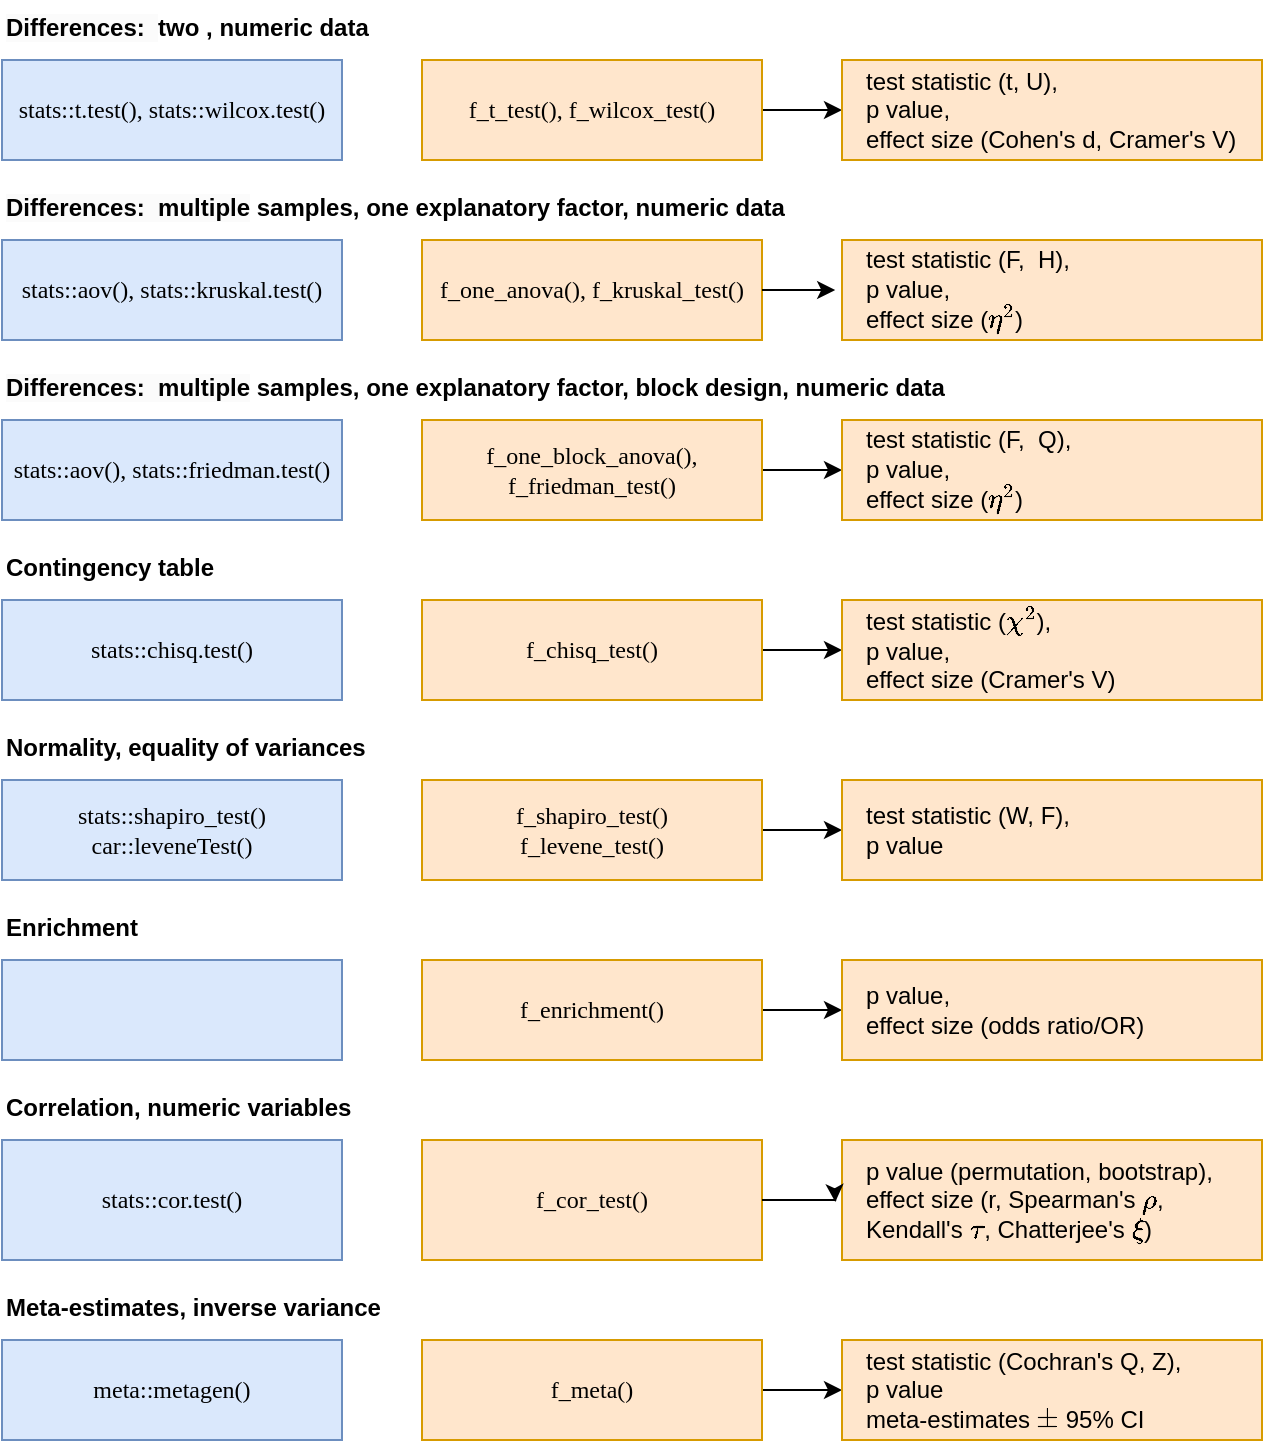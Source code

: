 <mxfile version="24.5.3" type="device">
  <diagram name="Page-1" id="q9fXiDbtFGfIFS3zPCDt">
    <mxGraphModel dx="810" dy="473" grid="1" gridSize="10" guides="1" tooltips="1" connect="1" arrows="1" fold="1" page="1" pageScale="1" pageWidth="690" pageHeight="980" math="1" shadow="0">
      <root>
        <mxCell id="0" />
        <mxCell id="1" parent="0" />
        <mxCell id="pUr-lWwEH94ndOfNJBwO-2" value="&lt;span style=&quot;color: rgb(0, 0, 0); font-family: Helvetica; font-size: 12px; font-style: normal; font-variant-ligatures: normal; font-variant-caps: normal; letter-spacing: normal; orphans: 2; text-align: center; text-indent: 0px; text-transform: none; widows: 2; word-spacing: 0px; -webkit-text-stroke-width: 0px; white-space: normal; background-color: rgb(251, 251, 251); text-decoration-thickness: initial; text-decoration-style: initial; text-decoration-color: initial; float: none; display: inline !important;&quot;&gt;Differences:&amp;nbsp;&amp;nbsp;&lt;/span&gt;&lt;span style=&quot;text-align: center;&quot;&gt;two , numeric data&lt;/span&gt;" style="text;whiteSpace=wrap;html=1;fontStyle=1" vertex="1" parent="1">
          <mxGeometry x="10" y="10" width="320" height="30" as="geometry" />
        </mxCell>
        <mxCell id="pUr-lWwEH94ndOfNJBwO-3" value="&lt;div&gt;&lt;font face=&quot;Lucida Console&quot;&gt;stats::t.test(), stats::wilcox.test()&lt;/font&gt;&lt;/div&gt;" style="rounded=0;whiteSpace=wrap;html=1;fillColor=#dae8fc;strokeColor=#6c8ebf;" vertex="1" parent="1">
          <mxGeometry x="10" y="40" width="170" height="50" as="geometry" />
        </mxCell>
        <mxCell id="pUr-lWwEH94ndOfNJBwO-58" style="edgeStyle=orthogonalEdgeStyle;rounded=0;orthogonalLoop=1;jettySize=auto;html=1;entryX=0;entryY=0.5;entryDx=0;entryDy=0;" edge="1" parent="1" source="pUr-lWwEH94ndOfNJBwO-4" target="pUr-lWwEH94ndOfNJBwO-5">
          <mxGeometry relative="1" as="geometry" />
        </mxCell>
        <mxCell id="pUr-lWwEH94ndOfNJBwO-4" value="&lt;div&gt;&lt;font face=&quot;Lucida Console&quot;&gt;f_t_test(), f_wilcox_test()&lt;/font&gt;&lt;/div&gt;" style="rounded=0;whiteSpace=wrap;html=1;fillColor=#ffe6cc;strokeColor=#d79b00;" vertex="1" parent="1">
          <mxGeometry x="220" y="40" width="170" height="50" as="geometry" />
        </mxCell>
        <mxCell id="pUr-lWwEH94ndOfNJBwO-5" value="test statistic (t, U),&amp;nbsp;&lt;div&gt;p value,&amp;nbsp;&lt;/div&gt;&lt;div&gt;effect size (Cohen&#39;s d, Cramer&#39;s V)&lt;/div&gt;" style="rounded=0;whiteSpace=wrap;html=1;align=left;spacingLeft=10;fillColor=#ffe6cc;strokeColor=#d79b00;" vertex="1" parent="1">
          <mxGeometry x="430" y="40" width="210" height="50" as="geometry" />
        </mxCell>
        <mxCell id="pUr-lWwEH94ndOfNJBwO-14" value="&lt;span style=&quot;color: rgb(0, 0, 0); font-family: Helvetica; font-size: 12px; font-style: normal; font-variant-ligatures: normal; font-variant-caps: normal; letter-spacing: normal; orphans: 2; text-align: center; text-indent: 0px; text-transform: none; widows: 2; word-spacing: 0px; -webkit-text-stroke-width: 0px; white-space: normal; background-color: rgb(251, 251, 251); text-decoration-thickness: initial; text-decoration-style: initial; text-decoration-color: initial; float: none; display: inline !important;&quot;&gt;Differences:&amp;nbsp; multiple&lt;/span&gt;&lt;span style=&quot;text-align: center;&quot;&gt;&amp;nbsp;samples, one explanatory factor, numeric data&lt;/span&gt;" style="text;whiteSpace=wrap;html=1;fontStyle=1" vertex="1" parent="1">
          <mxGeometry x="10" y="100" width="440" height="30" as="geometry" />
        </mxCell>
        <mxCell id="pUr-lWwEH94ndOfNJBwO-15" value="&lt;div&gt;&lt;font face=&quot;Lucida Console&quot;&gt;stats::aov(), stats::kruskal.test()&lt;/font&gt;&lt;/div&gt;" style="rounded=0;whiteSpace=wrap;html=1;fillColor=#dae8fc;strokeColor=#6c8ebf;" vertex="1" parent="1">
          <mxGeometry x="10" y="130" width="170" height="50" as="geometry" />
        </mxCell>
        <mxCell id="pUr-lWwEH94ndOfNJBwO-21" style="edgeStyle=orthogonalEdgeStyle;rounded=0;orthogonalLoop=1;jettySize=auto;html=1;exitX=1;exitY=0.5;exitDx=0;exitDy=0;" edge="1" parent="1" source="pUr-lWwEH94ndOfNJBwO-16">
          <mxGeometry relative="1" as="geometry">
            <mxPoint x="390" y="155" as="targetPoint" />
          </mxGeometry>
        </mxCell>
        <mxCell id="pUr-lWwEH94ndOfNJBwO-16" value="&lt;div&gt;&lt;font face=&quot;Lucida Console&quot;&gt;f_one_anova(), f_kruskal_test()&lt;/font&gt;&lt;/div&gt;" style="rounded=0;whiteSpace=wrap;html=1;fillColor=#ffe6cc;strokeColor=#d79b00;" vertex="1" parent="1">
          <mxGeometry x="220" y="130" width="170" height="50" as="geometry" />
        </mxCell>
        <mxCell id="pUr-lWwEH94ndOfNJBwO-17" value="test statistic (F,&amp;nbsp; H),&amp;nbsp;&lt;div&gt;p value,&amp;nbsp;&lt;/div&gt;&lt;div&gt;effect size (\(\eta^2\))&lt;/div&gt;" style="rounded=0;whiteSpace=wrap;html=1;align=left;spacingLeft=10;fillColor=#ffe6cc;strokeColor=#d79b00;" vertex="1" parent="1">
          <mxGeometry x="430" y="130" width="210" height="50" as="geometry" />
        </mxCell>
        <mxCell id="pUr-lWwEH94ndOfNJBwO-23" value="&lt;span style=&quot;color: rgb(0, 0, 0); font-family: Helvetica; font-size: 12px; font-style: normal; font-variant-ligatures: normal; font-variant-caps: normal; letter-spacing: normal; orphans: 2; text-align: center; text-indent: 0px; text-transform: none; widows: 2; word-spacing: 0px; -webkit-text-stroke-width: 0px; white-space: normal; background-color: rgb(251, 251, 251); text-decoration-thickness: initial; text-decoration-style: initial; text-decoration-color: initial; float: none; display: inline !important;&quot;&gt;Differences:&amp;nbsp; multiple&lt;/span&gt;&lt;span style=&quot;text-align: center;&quot;&gt;&amp;nbsp;samples, one explanatory factor, block design, numeric data&lt;/span&gt;" style="text;whiteSpace=wrap;html=1;fontStyle=1" vertex="1" parent="1">
          <mxGeometry x="10" y="190" width="500" height="30" as="geometry" />
        </mxCell>
        <mxCell id="pUr-lWwEH94ndOfNJBwO-24" value="&lt;div&gt;&lt;font face=&quot;Lucida Console&quot;&gt;stats::aov(), stats::friedman.test()&lt;/font&gt;&lt;/div&gt;" style="rounded=0;whiteSpace=wrap;html=1;fillColor=#dae8fc;strokeColor=#6c8ebf;" vertex="1" parent="1">
          <mxGeometry x="10" y="220" width="170" height="50" as="geometry" />
        </mxCell>
        <mxCell id="pUr-lWwEH94ndOfNJBwO-25" style="edgeStyle=orthogonalEdgeStyle;rounded=0;orthogonalLoop=1;jettySize=auto;html=1;exitX=1;exitY=0.5;exitDx=0;exitDy=0;" edge="1" parent="1" source="pUr-lWwEH94ndOfNJBwO-26">
          <mxGeometry relative="1" as="geometry">
            <mxPoint x="390" y="245" as="targetPoint" />
          </mxGeometry>
        </mxCell>
        <mxCell id="pUr-lWwEH94ndOfNJBwO-60" style="edgeStyle=orthogonalEdgeStyle;rounded=0;orthogonalLoop=1;jettySize=auto;html=1;entryX=0;entryY=0.5;entryDx=0;entryDy=0;" edge="1" parent="1" source="pUr-lWwEH94ndOfNJBwO-26" target="pUr-lWwEH94ndOfNJBwO-27">
          <mxGeometry relative="1" as="geometry" />
        </mxCell>
        <mxCell id="pUr-lWwEH94ndOfNJBwO-26" value="&lt;div&gt;&lt;span style=&quot;background-color: initial;&quot;&gt;&lt;font face=&quot;Lucida Console&quot;&gt;f_one_block_anova&lt;/font&gt;&lt;/span&gt;&lt;font face=&quot;Lucida Console&quot;&gt;(), f_friedman_test()&lt;/font&gt;&lt;/div&gt;" style="rounded=0;whiteSpace=wrap;html=1;fillColor=#ffe6cc;strokeColor=#d79b00;" vertex="1" parent="1">
          <mxGeometry x="220" y="220" width="170" height="50" as="geometry" />
        </mxCell>
        <mxCell id="pUr-lWwEH94ndOfNJBwO-27" value="test statistic (F,&amp;nbsp; Q),&amp;nbsp;&lt;div&gt;p value,&amp;nbsp;&lt;/div&gt;&lt;div&gt;effect size (\(\eta^2\))&lt;/div&gt;" style="rounded=0;whiteSpace=wrap;html=1;align=left;spacingLeft=10;fillColor=#ffe6cc;strokeColor=#d79b00;" vertex="1" parent="1">
          <mxGeometry x="430" y="220" width="210" height="50" as="geometry" />
        </mxCell>
        <mxCell id="pUr-lWwEH94ndOfNJBwO-28" value="&lt;div style=&quot;text-align: center;&quot;&gt;&lt;span style=&quot;background-color: initial;&quot;&gt;Contingency table&lt;/span&gt;&lt;/div&gt;" style="text;whiteSpace=wrap;html=1;fontStyle=1" vertex="1" parent="1">
          <mxGeometry x="10" y="280" width="500" height="30" as="geometry" />
        </mxCell>
        <mxCell id="pUr-lWwEH94ndOfNJBwO-29" value="&lt;div&gt;&lt;font face=&quot;Lucida Console&quot;&gt;stats::&lt;/font&gt;&lt;span style=&quot;background-color: initial;&quot;&gt;&lt;font face=&quot;Lucida Console&quot;&gt;chisq.test()&lt;/font&gt;&lt;/span&gt;&lt;/div&gt;" style="rounded=0;whiteSpace=wrap;html=1;fillColor=#dae8fc;strokeColor=#6c8ebf;" vertex="1" parent="1">
          <mxGeometry x="10" y="310" width="170" height="50" as="geometry" />
        </mxCell>
        <mxCell id="pUr-lWwEH94ndOfNJBwO-30" style="edgeStyle=orthogonalEdgeStyle;rounded=0;orthogonalLoop=1;jettySize=auto;html=1;exitX=1;exitY=0.5;exitDx=0;exitDy=0;" edge="1" parent="1" source="pUr-lWwEH94ndOfNJBwO-31">
          <mxGeometry relative="1" as="geometry">
            <mxPoint x="390" y="335" as="targetPoint" />
          </mxGeometry>
        </mxCell>
        <mxCell id="pUr-lWwEH94ndOfNJBwO-61" style="edgeStyle=orthogonalEdgeStyle;rounded=0;orthogonalLoop=1;jettySize=auto;html=1;exitX=1;exitY=0.5;exitDx=0;exitDy=0;entryX=0;entryY=0.5;entryDx=0;entryDy=0;" edge="1" parent="1" source="pUr-lWwEH94ndOfNJBwO-31" target="pUr-lWwEH94ndOfNJBwO-32">
          <mxGeometry relative="1" as="geometry" />
        </mxCell>
        <mxCell id="pUr-lWwEH94ndOfNJBwO-31" value="&lt;div&gt;&lt;font face=&quot;Lucida Console&quot;&gt;f_chisq_test()&lt;/font&gt;&lt;/div&gt;" style="rounded=0;whiteSpace=wrap;html=1;fillColor=#ffe6cc;strokeColor=#d79b00;" vertex="1" parent="1">
          <mxGeometry x="220" y="310" width="170" height="50" as="geometry" />
        </mxCell>
        <mxCell id="pUr-lWwEH94ndOfNJBwO-32" value="test statistic (\(\chi^2\)),&amp;nbsp;&lt;div&gt;p value,&amp;nbsp;&lt;/div&gt;&lt;div&gt;effect size (Cramer&#39;s V)&lt;/div&gt;" style="rounded=0;whiteSpace=wrap;html=1;align=left;spacingLeft=10;fillColor=#ffe6cc;strokeColor=#d79b00;" vertex="1" parent="1">
          <mxGeometry x="430" y="310" width="210" height="50" as="geometry" />
        </mxCell>
        <mxCell id="pUr-lWwEH94ndOfNJBwO-33" value="&lt;div style=&quot;text-align: center;&quot;&gt;&lt;span style=&quot;background-color: initial;&quot;&gt;Normality, equality of variances&lt;/span&gt;&lt;/div&gt;" style="text;whiteSpace=wrap;html=1;fontStyle=1" vertex="1" parent="1">
          <mxGeometry x="10" y="370" width="500" height="30" as="geometry" />
        </mxCell>
        <mxCell id="pUr-lWwEH94ndOfNJBwO-34" value="&lt;div&gt;&lt;font face=&quot;Lucida Console&quot;&gt;stats::shapiro_test&lt;/font&gt;&lt;span style=&quot;background-color: initial;&quot;&gt;&lt;font face=&quot;Lucida Console&quot;&gt;()&lt;/font&gt;&lt;/span&gt;&lt;/div&gt;&lt;div&gt;&lt;font face=&quot;Lucida Console&quot;&gt;car::&lt;/font&gt;&lt;span style=&quot;background-color: initial;&quot;&gt;&lt;font face=&quot;Lucida Console&quot;&gt;leveneTest()&lt;/font&gt;&lt;/span&gt;&lt;/div&gt;" style="rounded=0;whiteSpace=wrap;html=1;fillColor=#dae8fc;strokeColor=#6c8ebf;" vertex="1" parent="1">
          <mxGeometry x="10" y="400" width="170" height="50" as="geometry" />
        </mxCell>
        <mxCell id="pUr-lWwEH94ndOfNJBwO-35" style="edgeStyle=orthogonalEdgeStyle;rounded=0;orthogonalLoop=1;jettySize=auto;html=1;exitX=1;exitY=0.5;exitDx=0;exitDy=0;" edge="1" parent="1" source="pUr-lWwEH94ndOfNJBwO-36">
          <mxGeometry relative="1" as="geometry">
            <mxPoint x="390" y="425" as="targetPoint" />
          </mxGeometry>
        </mxCell>
        <mxCell id="pUr-lWwEH94ndOfNJBwO-62" style="edgeStyle=orthogonalEdgeStyle;rounded=0;orthogonalLoop=1;jettySize=auto;html=1;exitX=1;exitY=0.5;exitDx=0;exitDy=0;entryX=0;entryY=0.5;entryDx=0;entryDy=0;" edge="1" parent="1" source="pUr-lWwEH94ndOfNJBwO-36" target="pUr-lWwEH94ndOfNJBwO-37">
          <mxGeometry relative="1" as="geometry" />
        </mxCell>
        <mxCell id="pUr-lWwEH94ndOfNJBwO-36" value="&lt;div&gt;&lt;font face=&quot;Lucida Console&quot;&gt;f_shapiro_test()&lt;/font&gt;&lt;/div&gt;&lt;div&gt;&lt;font face=&quot;Lucida Console&quot;&gt;f_levene_test()&lt;/font&gt;&lt;/div&gt;" style="rounded=0;whiteSpace=wrap;html=1;fillColor=#ffe6cc;strokeColor=#d79b00;" vertex="1" parent="1">
          <mxGeometry x="220" y="400" width="170" height="50" as="geometry" />
        </mxCell>
        <mxCell id="pUr-lWwEH94ndOfNJBwO-37" value="test statistic (W, F),&amp;nbsp;&lt;div&gt;p value&amp;nbsp;&lt;/div&gt;" style="rounded=0;whiteSpace=wrap;html=1;align=left;spacingLeft=10;fillColor=#ffe6cc;strokeColor=#d79b00;" vertex="1" parent="1">
          <mxGeometry x="430" y="400" width="210" height="50" as="geometry" />
        </mxCell>
        <mxCell id="pUr-lWwEH94ndOfNJBwO-38" value="&lt;div style=&quot;text-align: center;&quot;&gt;&lt;span style=&quot;background-color: initial;&quot;&gt;Enrichment&lt;/span&gt;&lt;/div&gt;" style="text;whiteSpace=wrap;html=1;fontStyle=1" vertex="1" parent="1">
          <mxGeometry x="10" y="460" width="500" height="30" as="geometry" />
        </mxCell>
        <mxCell id="pUr-lWwEH94ndOfNJBwO-39" value="" style="rounded=0;whiteSpace=wrap;html=1;fillColor=#dae8fc;strokeColor=#6c8ebf;" vertex="1" parent="1">
          <mxGeometry x="10" y="490" width="170" height="50" as="geometry" />
        </mxCell>
        <mxCell id="pUr-lWwEH94ndOfNJBwO-40" style="edgeStyle=orthogonalEdgeStyle;rounded=0;orthogonalLoop=1;jettySize=auto;html=1;exitX=1;exitY=0.5;exitDx=0;exitDy=0;" edge="1" parent="1" source="pUr-lWwEH94ndOfNJBwO-41">
          <mxGeometry relative="1" as="geometry">
            <mxPoint x="390" y="515" as="targetPoint" />
          </mxGeometry>
        </mxCell>
        <mxCell id="pUr-lWwEH94ndOfNJBwO-63" style="edgeStyle=orthogonalEdgeStyle;rounded=0;orthogonalLoop=1;jettySize=auto;html=1;exitX=1;exitY=0.5;exitDx=0;exitDy=0;entryX=0;entryY=0.5;entryDx=0;entryDy=0;" edge="1" parent="1" source="pUr-lWwEH94ndOfNJBwO-41" target="pUr-lWwEH94ndOfNJBwO-42">
          <mxGeometry relative="1" as="geometry" />
        </mxCell>
        <mxCell id="pUr-lWwEH94ndOfNJBwO-41" value="&lt;font face=&quot;Lucida Console&quot;&gt;f_enrichment()&lt;/font&gt;" style="rounded=0;whiteSpace=wrap;html=1;fillColor=#ffe6cc;strokeColor=#d79b00;" vertex="1" parent="1">
          <mxGeometry x="220" y="490" width="170" height="50" as="geometry" />
        </mxCell>
        <mxCell id="pUr-lWwEH94ndOfNJBwO-42" value="p value,&amp;nbsp;&lt;div&gt;effect size (odds ratio/OR)&lt;/div&gt;" style="rounded=0;whiteSpace=wrap;html=1;align=left;spacingLeft=10;fillColor=#ffe6cc;strokeColor=#d79b00;" vertex="1" parent="1">
          <mxGeometry x="430" y="490" width="210" height="50" as="geometry" />
        </mxCell>
        <mxCell id="pUr-lWwEH94ndOfNJBwO-43" value="&lt;div style=&quot;text-align: center;&quot;&gt;&lt;span style=&quot;background-color: initial;&quot;&gt;Correlation, numeric variables&lt;/span&gt;&lt;/div&gt;" style="text;whiteSpace=wrap;html=1;fontStyle=1" vertex="1" parent="1">
          <mxGeometry x="10" y="550" width="500" height="30" as="geometry" />
        </mxCell>
        <mxCell id="pUr-lWwEH94ndOfNJBwO-44" value="&lt;font face=&quot;Lucida Console&quot;&gt;stats::cor.test()&lt;/font&gt;" style="rounded=0;whiteSpace=wrap;html=1;fillColor=#dae8fc;strokeColor=#6c8ebf;" vertex="1" parent="1">
          <mxGeometry x="10" y="580" width="170" height="60" as="geometry" />
        </mxCell>
        <mxCell id="pUr-lWwEH94ndOfNJBwO-46" value="&lt;font face=&quot;Lucida Console&quot;&gt;f_cor_test()&lt;/font&gt;" style="rounded=0;whiteSpace=wrap;html=1;fillColor=#ffe6cc;strokeColor=#d79b00;" vertex="1" parent="1">
          <mxGeometry x="220" y="580" width="170" height="60" as="geometry" />
        </mxCell>
        <mxCell id="pUr-lWwEH94ndOfNJBwO-47" value="p value (permutation, bootstrap),&amp;nbsp;&lt;div style=&quot;font-size: 12px;&quot;&gt;effect size (r, Spearman&#39;s \(\rho\), Kendall&#39;s \(\tau\), Chatterjee&#39;s \(\xi\)&lt;span style=&quot;background-color: initial;&quot;&gt;)&lt;/span&gt;&lt;/div&gt;" style="rounded=0;whiteSpace=wrap;html=1;align=left;spacingLeft=10;fontSize=12;fillColor=#ffe6cc;strokeColor=#d79b00;" vertex="1" parent="1">
          <mxGeometry x="430" y="580" width="210" height="60" as="geometry" />
        </mxCell>
        <mxCell id="pUr-lWwEH94ndOfNJBwO-52" value="&lt;div style=&quot;text-align: center;&quot;&gt;&lt;span style=&quot;background-color: initial;&quot;&gt;Meta-estimates, inverse variance&lt;/span&gt;&lt;/div&gt;" style="text;whiteSpace=wrap;html=1;fontStyle=1" vertex="1" parent="1">
          <mxGeometry x="10" y="650" width="500" height="30" as="geometry" />
        </mxCell>
        <mxCell id="pUr-lWwEH94ndOfNJBwO-53" value="&lt;div&gt;&lt;font face=&quot;Lucida Console&quot;&gt;meta::metagen()&lt;/font&gt;&lt;/div&gt;" style="rounded=0;whiteSpace=wrap;html=1;fillColor=#dae8fc;strokeColor=#6c8ebf;" vertex="1" parent="1">
          <mxGeometry x="10" y="680" width="170" height="50" as="geometry" />
        </mxCell>
        <mxCell id="pUr-lWwEH94ndOfNJBwO-54" style="edgeStyle=orthogonalEdgeStyle;rounded=0;orthogonalLoop=1;jettySize=auto;html=1;exitX=1;exitY=0.5;exitDx=0;exitDy=0;" edge="1" parent="1" source="pUr-lWwEH94ndOfNJBwO-55">
          <mxGeometry relative="1" as="geometry">
            <mxPoint x="390" y="705" as="targetPoint" />
          </mxGeometry>
        </mxCell>
        <mxCell id="pUr-lWwEH94ndOfNJBwO-66" style="edgeStyle=orthogonalEdgeStyle;rounded=0;orthogonalLoop=1;jettySize=auto;html=1;exitX=1;exitY=0.5;exitDx=0;exitDy=0;entryX=0;entryY=0.5;entryDx=0;entryDy=0;" edge="1" parent="1" source="pUr-lWwEH94ndOfNJBwO-55" target="pUr-lWwEH94ndOfNJBwO-56">
          <mxGeometry relative="1" as="geometry" />
        </mxCell>
        <mxCell id="pUr-lWwEH94ndOfNJBwO-55" value="&lt;div&gt;&lt;font face=&quot;Lucida Console&quot;&gt;f_meta()&lt;/font&gt;&lt;/div&gt;" style="rounded=0;whiteSpace=wrap;html=1;fillColor=#ffe6cc;strokeColor=#d79b00;" vertex="1" parent="1">
          <mxGeometry x="220" y="680" width="170" height="50" as="geometry" />
        </mxCell>
        <mxCell id="pUr-lWwEH94ndOfNJBwO-56" value="test statistic (Cochran&#39;s Q, Z),&amp;nbsp;&lt;div&gt;p value&amp;nbsp;&lt;/div&gt;&lt;div&gt;meta-estimates \(\pm\) 95% CI&lt;/div&gt;" style="rounded=0;whiteSpace=wrap;html=1;align=left;spacingLeft=10;fillColor=#ffe6cc;strokeColor=#d79b00;" vertex="1" parent="1">
          <mxGeometry x="430" y="680" width="210" height="50" as="geometry" />
        </mxCell>
        <mxCell id="pUr-lWwEH94ndOfNJBwO-59" style="edgeStyle=orthogonalEdgeStyle;rounded=0;orthogonalLoop=1;jettySize=auto;html=1;exitX=1;exitY=0.5;exitDx=0;exitDy=0;entryX=-0.016;entryY=0.511;entryDx=0;entryDy=0;entryPerimeter=0;" edge="1" parent="1" source="pUr-lWwEH94ndOfNJBwO-16" target="pUr-lWwEH94ndOfNJBwO-17">
          <mxGeometry relative="1" as="geometry" />
        </mxCell>
        <mxCell id="pUr-lWwEH94ndOfNJBwO-65" style="edgeStyle=orthogonalEdgeStyle;rounded=0;orthogonalLoop=1;jettySize=auto;html=1;exitX=1;exitY=0.5;exitDx=0;exitDy=0;entryX=-0.016;entryY=0.517;entryDx=0;entryDy=0;entryPerimeter=0;" edge="1" parent="1" source="pUr-lWwEH94ndOfNJBwO-46" target="pUr-lWwEH94ndOfNJBwO-47">
          <mxGeometry relative="1" as="geometry" />
        </mxCell>
      </root>
    </mxGraphModel>
  </diagram>
</mxfile>
